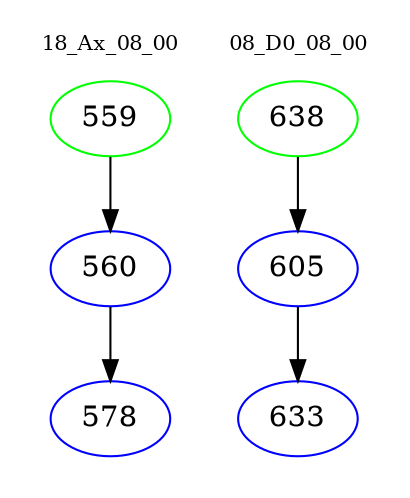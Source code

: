 digraph{
subgraph cluster_0 {
color = white
label = "18_Ax_08_00";
fontsize=10;
T0_559 [label="559", color="green"]
T0_559 -> T0_560 [color="black"]
T0_560 [label="560", color="blue"]
T0_560 -> T0_578 [color="black"]
T0_578 [label="578", color="blue"]
}
subgraph cluster_1 {
color = white
label = "08_D0_08_00";
fontsize=10;
T1_638 [label="638", color="green"]
T1_638 -> T1_605 [color="black"]
T1_605 [label="605", color="blue"]
T1_605 -> T1_633 [color="black"]
T1_633 [label="633", color="blue"]
}
}
